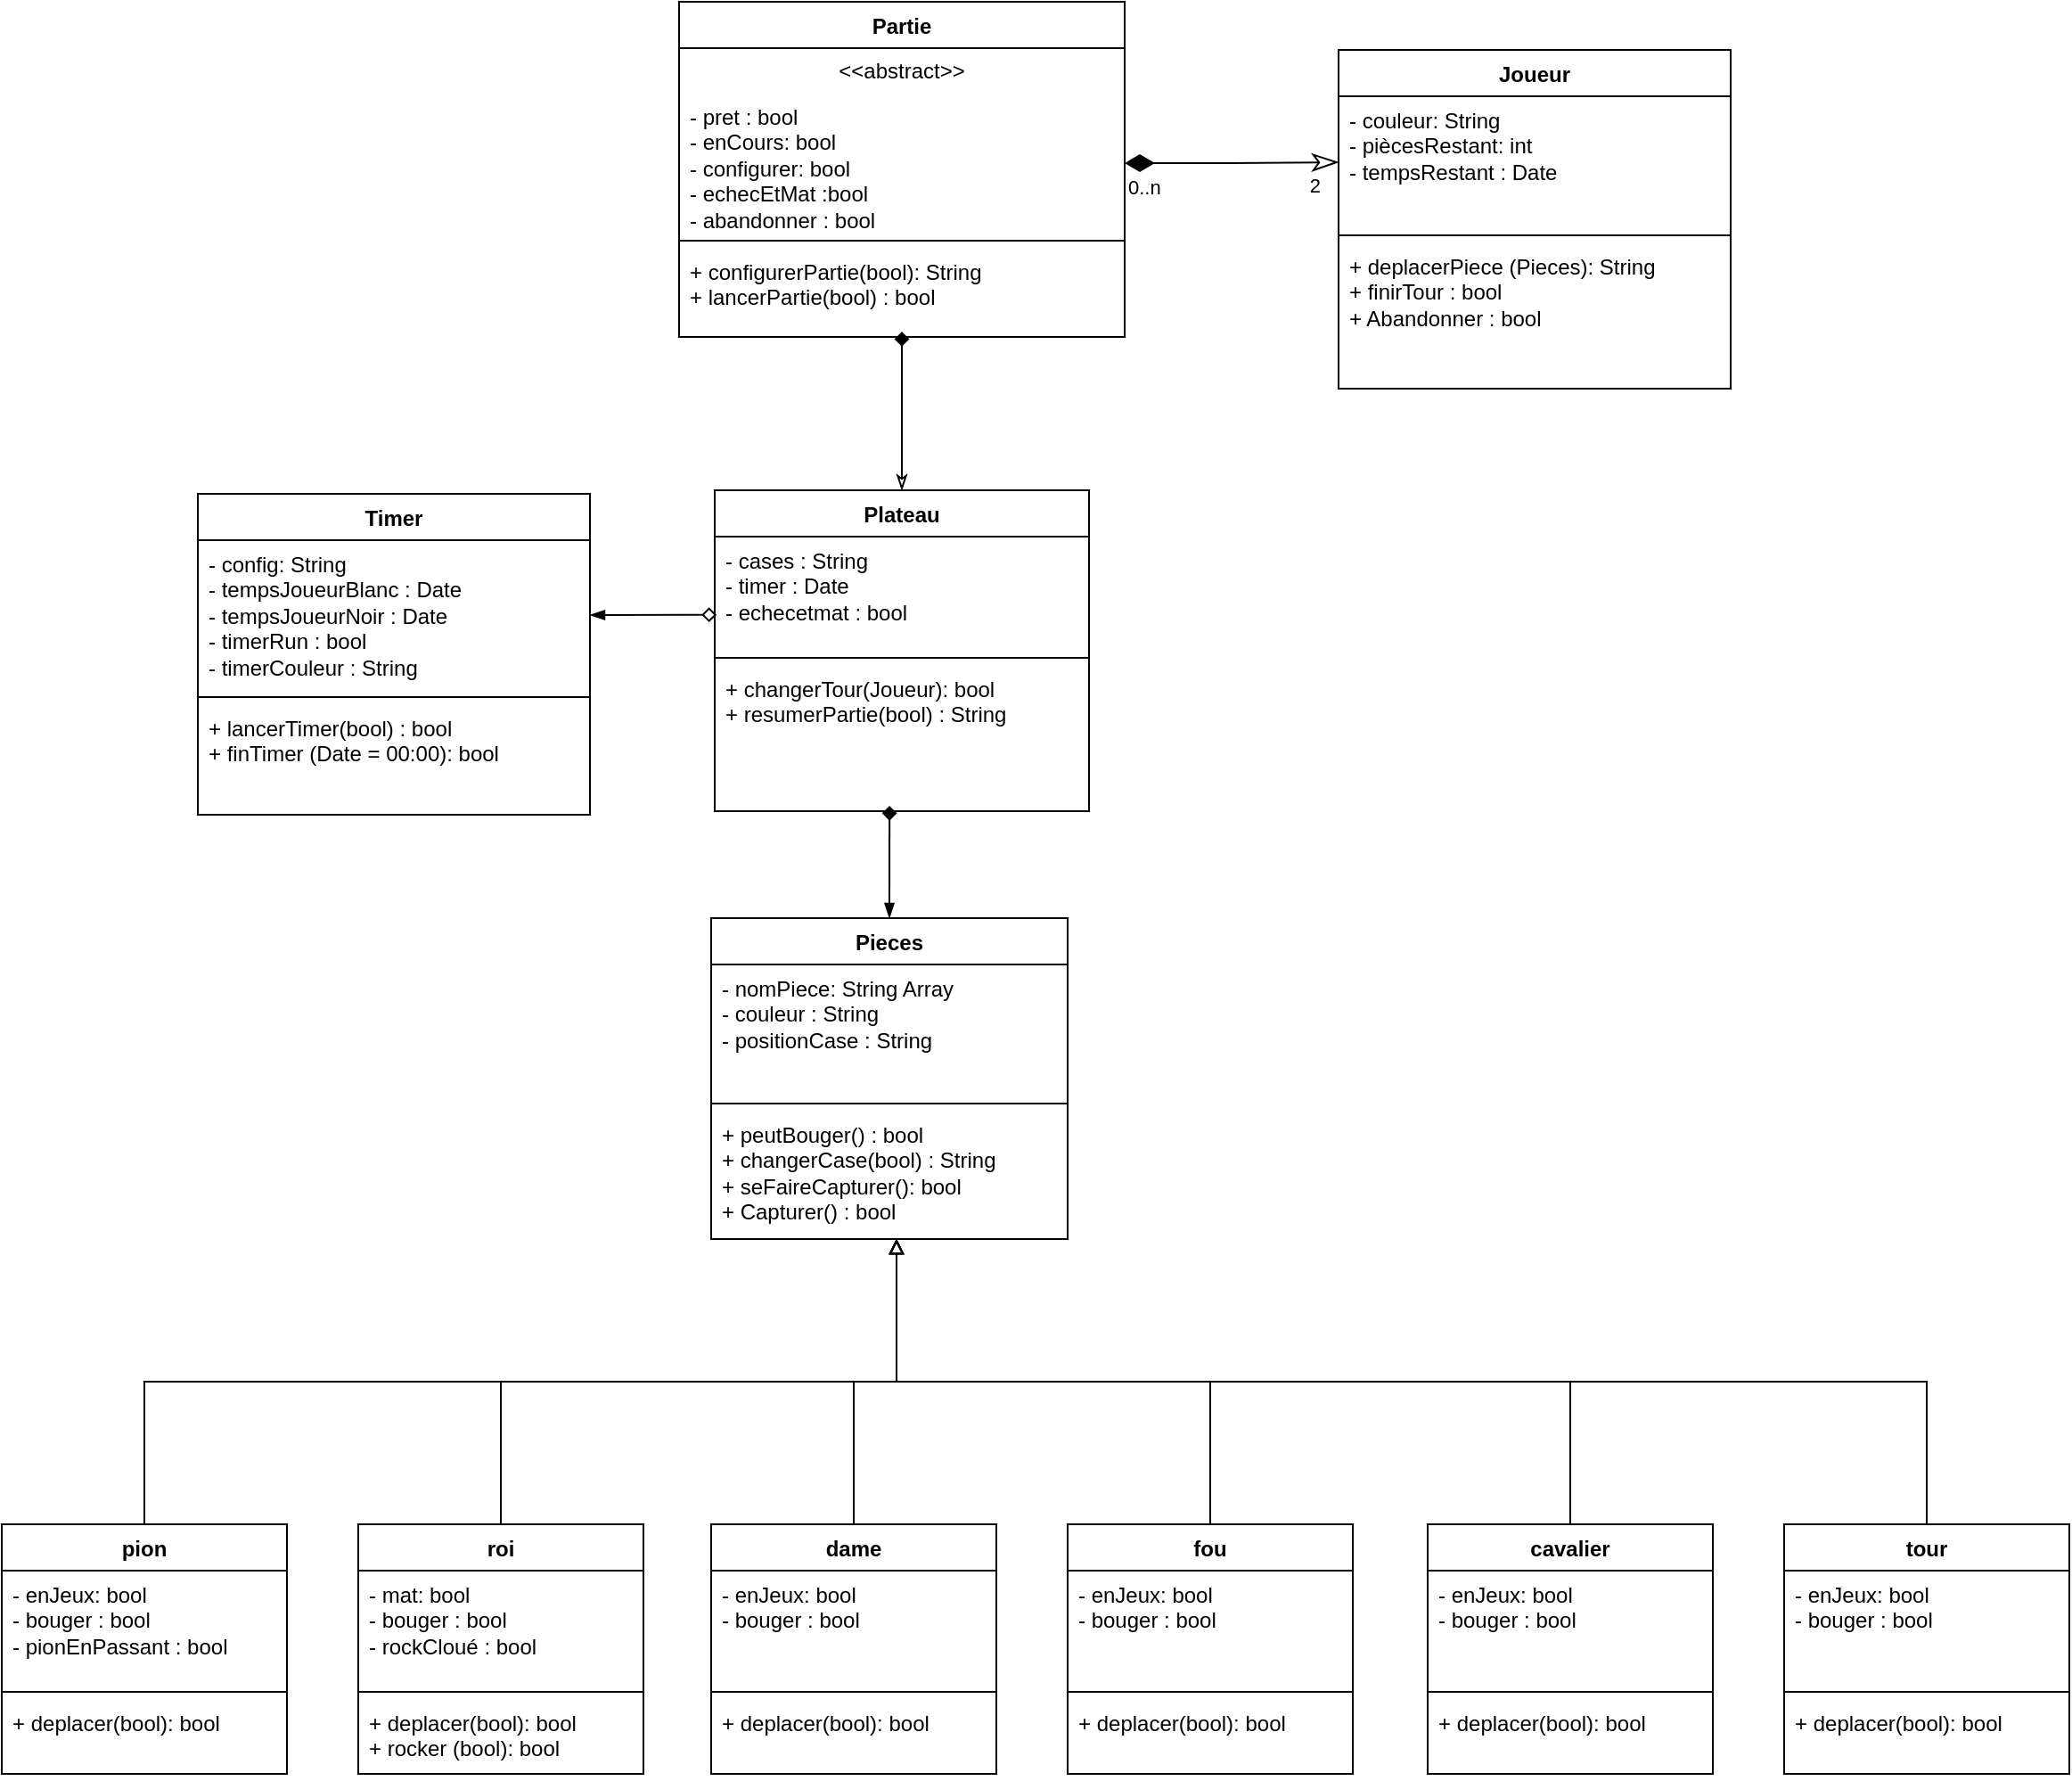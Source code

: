 <mxfile version="28.2.5">
  <diagram name="Page-1" id="xHt7pH_DVefM6_csHyh1">
    <mxGraphModel dx="3204" dy="1195" grid="1" gridSize="10" guides="1" tooltips="1" connect="1" arrows="1" fold="1" page="1" pageScale="1" pageWidth="827" pageHeight="1169" math="0" shadow="0">
      <root>
        <mxCell id="0" />
        <mxCell id="1" parent="0" />
        <mxCell id="v51oAMqETDp_tBKPPFhj-1" value="Plateau" style="swimlane;fontStyle=1;align=center;verticalAlign=top;childLayout=stackLayout;horizontal=1;startSize=26;horizontalStack=0;resizeParent=1;resizeParentMax=0;resizeLast=0;collapsible=1;marginBottom=0;whiteSpace=wrap;html=1;" parent="1" vertex="1">
          <mxGeometry x="-140" y="354" width="210" height="180" as="geometry">
            <mxRectangle x="130" y="330" width="80" height="30" as="alternateBounds" />
          </mxGeometry>
        </mxCell>
        <mxCell id="v51oAMqETDp_tBKPPFhj-2" value="- cases : String&lt;div&gt;- timer : Date&lt;/div&gt;&lt;div&gt;- echecetmat : bool&lt;/div&gt;" style="text;strokeColor=none;fillColor=none;align=left;verticalAlign=top;spacingLeft=4;spacingRight=4;overflow=hidden;rotatable=0;points=[[0,0.5],[1,0.5]];portConstraint=eastwest;whiteSpace=wrap;html=1;" parent="v51oAMqETDp_tBKPPFhj-1" vertex="1">
          <mxGeometry y="26" width="210" height="64" as="geometry" />
        </mxCell>
        <mxCell id="v51oAMqETDp_tBKPPFhj-3" value="" style="line;strokeWidth=1;fillColor=none;align=left;verticalAlign=middle;spacingTop=-1;spacingLeft=3;spacingRight=3;rotatable=0;labelPosition=right;points=[];portConstraint=eastwest;strokeColor=inherit;" parent="v51oAMqETDp_tBKPPFhj-1" vertex="1">
          <mxGeometry y="90" width="210" height="8" as="geometry" />
        </mxCell>
        <mxCell id="v51oAMqETDp_tBKPPFhj-4" value="+ changerTour(Joueur): bool&lt;div&gt;+ resumerPartie(bool) : String&lt;/div&gt;" style="text;strokeColor=none;fillColor=none;align=left;verticalAlign=top;spacingLeft=4;spacingRight=4;overflow=hidden;rotatable=0;points=[[0,0.5],[1,0.5]];portConstraint=eastwest;whiteSpace=wrap;html=1;" parent="v51oAMqETDp_tBKPPFhj-1" vertex="1">
          <mxGeometry y="98" width="210" height="82" as="geometry" />
        </mxCell>
        <mxCell id="v51oAMqETDp_tBKPPFhj-5" value="Joueur" style="swimlane;fontStyle=1;align=center;verticalAlign=top;childLayout=stackLayout;horizontal=1;startSize=26;horizontalStack=0;resizeParent=1;resizeParentMax=0;resizeLast=0;collapsible=1;marginBottom=0;whiteSpace=wrap;html=1;" parent="1" vertex="1">
          <mxGeometry x="210" y="107" width="220" height="190" as="geometry" />
        </mxCell>
        <mxCell id="v51oAMqETDp_tBKPPFhj-6" value="- couleur: String&lt;div&gt;- piècesRestant: int&lt;/div&gt;&lt;div&gt;- tempsRestant : Date&lt;/div&gt;" style="text;strokeColor=none;fillColor=none;align=left;verticalAlign=top;spacingLeft=4;spacingRight=4;overflow=hidden;rotatable=0;points=[[0,0.5],[1,0.5]];portConstraint=eastwest;whiteSpace=wrap;html=1;" parent="v51oAMqETDp_tBKPPFhj-5" vertex="1">
          <mxGeometry y="26" width="220" height="74" as="geometry" />
        </mxCell>
        <mxCell id="v51oAMqETDp_tBKPPFhj-7" value="" style="line;strokeWidth=1;fillColor=none;align=left;verticalAlign=middle;spacingTop=-1;spacingLeft=3;spacingRight=3;rotatable=0;labelPosition=right;points=[];portConstraint=eastwest;strokeColor=inherit;" parent="v51oAMqETDp_tBKPPFhj-5" vertex="1">
          <mxGeometry y="100" width="220" height="8" as="geometry" />
        </mxCell>
        <mxCell id="v51oAMqETDp_tBKPPFhj-8" value="+ deplacerPiece (Pieces): String&lt;div&gt;+ finirTour : bool&lt;/div&gt;&lt;div&gt;+ Abandonner : bool&lt;/div&gt;" style="text;strokeColor=none;fillColor=none;align=left;verticalAlign=top;spacingLeft=4;spacingRight=4;overflow=hidden;rotatable=0;points=[[0,0.5],[1,0.5]];portConstraint=eastwest;whiteSpace=wrap;html=1;" parent="v51oAMqETDp_tBKPPFhj-5" vertex="1">
          <mxGeometry y="108" width="220" height="82" as="geometry" />
        </mxCell>
        <mxCell id="v51oAMqETDp_tBKPPFhj-9" value="Pieces" style="swimlane;fontStyle=1;align=center;verticalAlign=top;childLayout=stackLayout;horizontal=1;startSize=26;horizontalStack=0;resizeParent=1;resizeParentMax=0;resizeLast=0;collapsible=1;marginBottom=0;whiteSpace=wrap;html=1;" parent="1" vertex="1">
          <mxGeometry x="-142" y="594" width="200" height="180" as="geometry" />
        </mxCell>
        <mxCell id="v51oAMqETDp_tBKPPFhj-10" value="- nomPiece: String Array&lt;div&gt;- couleur : String&lt;/div&gt;&lt;div&gt;- positionCase : String&lt;/div&gt;" style="text;strokeColor=none;fillColor=none;align=left;verticalAlign=top;spacingLeft=4;spacingRight=4;overflow=hidden;rotatable=0;points=[[0,0.5],[1,0.5]];portConstraint=eastwest;whiteSpace=wrap;html=1;" parent="v51oAMqETDp_tBKPPFhj-9" vertex="1">
          <mxGeometry y="26" width="200" height="74" as="geometry" />
        </mxCell>
        <mxCell id="v51oAMqETDp_tBKPPFhj-11" value="" style="line;strokeWidth=1;fillColor=none;align=left;verticalAlign=middle;spacingTop=-1;spacingLeft=3;spacingRight=3;rotatable=0;labelPosition=right;points=[];portConstraint=eastwest;strokeColor=inherit;" parent="v51oAMqETDp_tBKPPFhj-9" vertex="1">
          <mxGeometry y="100" width="200" height="8" as="geometry" />
        </mxCell>
        <mxCell id="v51oAMqETDp_tBKPPFhj-12" value="+ peutBouger() : bool&lt;div&gt;+ changerCase(bool) : String&lt;br&gt;+ seFaireCapturer(): bool&lt;div&gt;+ Capturer() : bool&lt;/div&gt;&lt;/div&gt;" style="text;strokeColor=none;fillColor=none;align=left;verticalAlign=top;spacingLeft=4;spacingRight=4;overflow=hidden;rotatable=0;points=[[0,0.5],[1,0.5]];portConstraint=eastwest;whiteSpace=wrap;html=1;" parent="v51oAMqETDp_tBKPPFhj-9" vertex="1">
          <mxGeometry y="108" width="200" height="72" as="geometry" />
        </mxCell>
        <mxCell id="v51oAMqETDp_tBKPPFhj-14" value="Timer" style="swimlane;fontStyle=1;align=center;verticalAlign=top;childLayout=stackLayout;horizontal=1;startSize=26;horizontalStack=0;resizeParent=1;resizeParentMax=0;resizeLast=0;collapsible=1;marginBottom=0;whiteSpace=wrap;html=1;" parent="1" vertex="1">
          <mxGeometry x="-430" y="356" width="220" height="180" as="geometry" />
        </mxCell>
        <mxCell id="v51oAMqETDp_tBKPPFhj-15" value="- config: String&lt;div&gt;- tempsJoueurBlanc : Date&lt;/div&gt;&lt;div&gt;- tempsJoueurNoir : Date&lt;/div&gt;&lt;div&gt;- timerRun : bool&lt;br&gt;- timerCouleur : String&lt;/div&gt;" style="text;strokeColor=none;fillColor=none;align=left;verticalAlign=top;spacingLeft=4;spacingRight=4;overflow=hidden;rotatable=0;points=[[0,0.5],[1,0.5]];portConstraint=eastwest;whiteSpace=wrap;html=1;" parent="v51oAMqETDp_tBKPPFhj-14" vertex="1">
          <mxGeometry y="26" width="220" height="84" as="geometry" />
        </mxCell>
        <mxCell id="v51oAMqETDp_tBKPPFhj-16" value="" style="line;strokeWidth=1;fillColor=none;align=left;verticalAlign=middle;spacingTop=-1;spacingLeft=3;spacingRight=3;rotatable=0;labelPosition=right;points=[];portConstraint=eastwest;strokeColor=inherit;" parent="v51oAMqETDp_tBKPPFhj-14" vertex="1">
          <mxGeometry y="110" width="220" height="8" as="geometry" />
        </mxCell>
        <mxCell id="v51oAMqETDp_tBKPPFhj-17" value="+ lancerTimer(bool) : bool&lt;br&gt;+ finTimer (Date = 00:00): bool" style="text;strokeColor=none;fillColor=none;align=left;verticalAlign=top;spacingLeft=4;spacingRight=4;overflow=hidden;rotatable=0;points=[[0,0.5],[1,0.5]];portConstraint=eastwest;whiteSpace=wrap;html=1;" parent="v51oAMqETDp_tBKPPFhj-14" vertex="1">
          <mxGeometry y="118" width="220" height="62" as="geometry" />
        </mxCell>
        <mxCell id="v51oAMqETDp_tBKPPFhj-19" value="" style="endArrow=diamond;html=1;rounded=0;exitX=1;exitY=0.5;exitDx=0;exitDy=0;entryX=0.005;entryY=0.685;entryDx=0;entryDy=0;entryPerimeter=0;startArrow=blockThin;startFill=1;endFill=0;" parent="1" source="v51oAMqETDp_tBKPPFhj-15" target="v51oAMqETDp_tBKPPFhj-2" edge="1">
          <mxGeometry width="50" height="50" relative="1" as="geometry">
            <mxPoint x="210" y="404" as="sourcePoint" />
            <mxPoint x="260" y="354" as="targetPoint" />
          </mxGeometry>
        </mxCell>
        <mxCell id="v51oAMqETDp_tBKPPFhj-20" value="" style="endArrow=blockThin;html=1;rounded=0;exitX=0.467;exitY=0.963;exitDx=0;exitDy=0;startArrow=diamond;startFill=1;endFill=1;entryX=0.5;entryY=0;entryDx=0;entryDy=0;exitPerimeter=0;" parent="1" source="v51oAMqETDp_tBKPPFhj-4" target="v51oAMqETDp_tBKPPFhj-9" edge="1">
          <mxGeometry width="50" height="50" relative="1" as="geometry">
            <mxPoint x="330" y="494" as="sourcePoint" />
            <mxPoint x="390" y="414" as="targetPoint" />
          </mxGeometry>
        </mxCell>
        <mxCell id="v51oAMqETDp_tBKPPFhj-21" value="Partie" style="swimlane;fontStyle=1;align=center;verticalAlign=top;childLayout=stackLayout;horizontal=1;startSize=26;horizontalStack=0;resizeParent=1;resizeParentMax=0;resizeLast=0;collapsible=1;marginBottom=0;whiteSpace=wrap;html=1;" parent="1" vertex="1">
          <mxGeometry x="-160" y="80" width="250" height="188" as="geometry" />
        </mxCell>
        <mxCell id="v51oAMqETDp_tBKPPFhj-28" value="&amp;lt;&amp;lt;abstract&amp;gt;&amp;gt;" style="text;html=1;strokeColor=none;fillColor=none;align=center;verticalAlign=middle;spacingLeft=4;spacingRight=4;overflow=hidden;rotatable=0;points=[[0,0.5],[1,0.5]];portConstraint=eastwest;whiteSpace=wrap;" parent="v51oAMqETDp_tBKPPFhj-21" vertex="1">
          <mxGeometry y="26" width="250" height="25" as="geometry" />
        </mxCell>
        <mxCell id="v51oAMqETDp_tBKPPFhj-22" value="- pret : bool&lt;br&gt;- enCours: bool&lt;div&gt;- configurer: bool&lt;/div&gt;&lt;div&gt;- echecEtMat :bool&lt;/div&gt;&lt;div&gt;- abandonner : bool&lt;/div&gt;" style="text;strokeColor=none;fillColor=none;align=left;verticalAlign=top;spacingLeft=4;spacingRight=4;overflow=hidden;rotatable=0;points=[[0,0.5],[1,0.5]];portConstraint=eastwest;whiteSpace=wrap;html=1;" parent="v51oAMqETDp_tBKPPFhj-21" vertex="1">
          <mxGeometry y="51" width="250" height="79" as="geometry" />
        </mxCell>
        <mxCell id="v51oAMqETDp_tBKPPFhj-23" value="" style="line;strokeWidth=1;fillColor=none;align=left;verticalAlign=middle;spacingTop=-1;spacingLeft=3;spacingRight=3;rotatable=0;labelPosition=right;points=[];portConstraint=eastwest;strokeColor=inherit;" parent="v51oAMqETDp_tBKPPFhj-21" vertex="1">
          <mxGeometry y="130" width="250" height="8" as="geometry" />
        </mxCell>
        <mxCell id="v51oAMqETDp_tBKPPFhj-24" value="+ configurerPartie(bool): String&lt;div&gt;+ lancerPartie(bool) : bool&lt;/div&gt;" style="text;strokeColor=none;fillColor=none;align=left;verticalAlign=top;spacingLeft=4;spacingRight=4;overflow=hidden;rotatable=0;points=[[0,0.5],[1,0.5]];portConstraint=eastwest;whiteSpace=wrap;html=1;" parent="v51oAMqETDp_tBKPPFhj-21" vertex="1">
          <mxGeometry y="138" width="250" height="50" as="geometry" />
        </mxCell>
        <mxCell id="v51oAMqETDp_tBKPPFhj-29" value="" style="endArrow=diamond;html=1;rounded=0;edgeStyle=orthogonalEdgeStyle;endFill=1;exitX=0.5;exitY=0;exitDx=0;exitDy=0;entryX=0.5;entryY=0.94;entryDx=0;entryDy=0;entryPerimeter=0;startArrow=classicThin;startFill=0;" parent="1" source="v51oAMqETDp_tBKPPFhj-1" target="v51oAMqETDp_tBKPPFhj-24" edge="1">
          <mxGeometry width="50" height="50" relative="1" as="geometry">
            <mxPoint x="7" y="341" as="sourcePoint" />
            <mxPoint x="-35" y="174" as="targetPoint" />
            <Array as="points">
              <mxPoint x="-35" y="294" />
              <mxPoint x="-35" y="294" />
            </Array>
          </mxGeometry>
        </mxCell>
        <mxCell id="zvDuzRiLo4HBSffwHbwH-1" value="pion" style="swimlane;fontStyle=1;align=center;verticalAlign=top;childLayout=stackLayout;horizontal=1;startSize=26;horizontalStack=0;resizeParent=1;resizeParentMax=0;resizeLast=0;collapsible=1;marginBottom=0;whiteSpace=wrap;html=1;" vertex="1" parent="1">
          <mxGeometry x="-540" y="934" width="160" height="140" as="geometry" />
        </mxCell>
        <mxCell id="zvDuzRiLo4HBSffwHbwH-2" value="- enJeux: bool&lt;br&gt;- bouger : bool&lt;div&gt;- pionEnPassant : bool&lt;br&gt;&lt;div&gt;&lt;br&gt;&lt;/div&gt;&lt;/div&gt;" style="text;strokeColor=none;fillColor=none;align=left;verticalAlign=top;spacingLeft=4;spacingRight=4;overflow=hidden;rotatable=0;points=[[0,0.5],[1,0.5]];portConstraint=eastwest;whiteSpace=wrap;html=1;" vertex="1" parent="zvDuzRiLo4HBSffwHbwH-1">
          <mxGeometry y="26" width="160" height="64" as="geometry" />
        </mxCell>
        <mxCell id="zvDuzRiLo4HBSffwHbwH-3" value="" style="line;strokeWidth=1;fillColor=none;align=left;verticalAlign=middle;spacingTop=-1;spacingLeft=3;spacingRight=3;rotatable=0;labelPosition=right;points=[];portConstraint=eastwest;strokeColor=inherit;" vertex="1" parent="zvDuzRiLo4HBSffwHbwH-1">
          <mxGeometry y="90" width="160" height="8" as="geometry" />
        </mxCell>
        <mxCell id="zvDuzRiLo4HBSffwHbwH-4" value="+ deplacer(bool): bool" style="text;strokeColor=none;fillColor=none;align=left;verticalAlign=top;spacingLeft=4;spacingRight=4;overflow=hidden;rotatable=0;points=[[0,0.5],[1,0.5]];portConstraint=eastwest;whiteSpace=wrap;html=1;" vertex="1" parent="zvDuzRiLo4HBSffwHbwH-1">
          <mxGeometry y="98" width="160" height="42" as="geometry" />
        </mxCell>
        <mxCell id="zvDuzRiLo4HBSffwHbwH-6" value="roi" style="swimlane;fontStyle=1;align=center;verticalAlign=top;childLayout=stackLayout;horizontal=1;startSize=26;horizontalStack=0;resizeParent=1;resizeParentMax=0;resizeLast=0;collapsible=1;marginBottom=0;whiteSpace=wrap;html=1;" vertex="1" parent="1">
          <mxGeometry x="-340" y="934" width="160" height="140" as="geometry" />
        </mxCell>
        <mxCell id="zvDuzRiLo4HBSffwHbwH-7" value="- mat: bool&lt;br&gt;- bouger : bool&lt;br&gt;- rockCloué : bool" style="text;strokeColor=none;fillColor=none;align=left;verticalAlign=top;spacingLeft=4;spacingRight=4;overflow=hidden;rotatable=0;points=[[0,0.5],[1,0.5]];portConstraint=eastwest;whiteSpace=wrap;html=1;" vertex="1" parent="zvDuzRiLo4HBSffwHbwH-6">
          <mxGeometry y="26" width="160" height="64" as="geometry" />
        </mxCell>
        <mxCell id="zvDuzRiLo4HBSffwHbwH-8" value="" style="line;strokeWidth=1;fillColor=none;align=left;verticalAlign=middle;spacingTop=-1;spacingLeft=3;spacingRight=3;rotatable=0;labelPosition=right;points=[];portConstraint=eastwest;strokeColor=inherit;" vertex="1" parent="zvDuzRiLo4HBSffwHbwH-6">
          <mxGeometry y="90" width="160" height="8" as="geometry" />
        </mxCell>
        <mxCell id="zvDuzRiLo4HBSffwHbwH-9" value="+ deplacer(bool): bool&lt;br&gt;+ rocker (bool): bool&lt;span style=&quot;background-color: transparent; color: light-dark(rgb(0, 0, 0), rgb(255, 255, 255));&quot;&gt;&amp;nbsp;&lt;/span&gt;" style="text;strokeColor=none;fillColor=none;align=left;verticalAlign=top;spacingLeft=4;spacingRight=4;overflow=hidden;rotatable=0;points=[[0,0.5],[1,0.5]];portConstraint=eastwest;whiteSpace=wrap;html=1;" vertex="1" parent="zvDuzRiLo4HBSffwHbwH-6">
          <mxGeometry y="98" width="160" height="42" as="geometry" />
        </mxCell>
        <mxCell id="zvDuzRiLo4HBSffwHbwH-10" value="dame" style="swimlane;fontStyle=1;align=center;verticalAlign=top;childLayout=stackLayout;horizontal=1;startSize=26;horizontalStack=0;resizeParent=1;resizeParentMax=0;resizeLast=0;collapsible=1;marginBottom=0;whiteSpace=wrap;html=1;" vertex="1" parent="1">
          <mxGeometry x="-142" y="934" width="160" height="140" as="geometry" />
        </mxCell>
        <mxCell id="zvDuzRiLo4HBSffwHbwH-11" value="- enJeux: bool&lt;br&gt;- bouger : bool" style="text;strokeColor=none;fillColor=none;align=left;verticalAlign=top;spacingLeft=4;spacingRight=4;overflow=hidden;rotatable=0;points=[[0,0.5],[1,0.5]];portConstraint=eastwest;whiteSpace=wrap;html=1;" vertex="1" parent="zvDuzRiLo4HBSffwHbwH-10">
          <mxGeometry y="26" width="160" height="64" as="geometry" />
        </mxCell>
        <mxCell id="zvDuzRiLo4HBSffwHbwH-12" value="" style="line;strokeWidth=1;fillColor=none;align=left;verticalAlign=middle;spacingTop=-1;spacingLeft=3;spacingRight=3;rotatable=0;labelPosition=right;points=[];portConstraint=eastwest;strokeColor=inherit;" vertex="1" parent="zvDuzRiLo4HBSffwHbwH-10">
          <mxGeometry y="90" width="160" height="8" as="geometry" />
        </mxCell>
        <mxCell id="zvDuzRiLo4HBSffwHbwH-13" value="+ deplacer(bool): bool" style="text;strokeColor=none;fillColor=none;align=left;verticalAlign=top;spacingLeft=4;spacingRight=4;overflow=hidden;rotatable=0;points=[[0,0.5],[1,0.5]];portConstraint=eastwest;whiteSpace=wrap;html=1;" vertex="1" parent="zvDuzRiLo4HBSffwHbwH-10">
          <mxGeometry y="98" width="160" height="42" as="geometry" />
        </mxCell>
        <mxCell id="zvDuzRiLo4HBSffwHbwH-14" value="fou" style="swimlane;fontStyle=1;align=center;verticalAlign=top;childLayout=stackLayout;horizontal=1;startSize=26;horizontalStack=0;resizeParent=1;resizeParentMax=0;resizeLast=0;collapsible=1;marginBottom=0;whiteSpace=wrap;html=1;" vertex="1" parent="1">
          <mxGeometry x="58" y="934" width="160" height="140" as="geometry" />
        </mxCell>
        <mxCell id="zvDuzRiLo4HBSffwHbwH-15" value="- enJeux: bool&lt;br&gt;- bouger : bool" style="text;strokeColor=none;fillColor=none;align=left;verticalAlign=top;spacingLeft=4;spacingRight=4;overflow=hidden;rotatable=0;points=[[0,0.5],[1,0.5]];portConstraint=eastwest;whiteSpace=wrap;html=1;" vertex="1" parent="zvDuzRiLo4HBSffwHbwH-14">
          <mxGeometry y="26" width="160" height="64" as="geometry" />
        </mxCell>
        <mxCell id="zvDuzRiLo4HBSffwHbwH-16" value="" style="line;strokeWidth=1;fillColor=none;align=left;verticalAlign=middle;spacingTop=-1;spacingLeft=3;spacingRight=3;rotatable=0;labelPosition=right;points=[];portConstraint=eastwest;strokeColor=inherit;" vertex="1" parent="zvDuzRiLo4HBSffwHbwH-14">
          <mxGeometry y="90" width="160" height="8" as="geometry" />
        </mxCell>
        <mxCell id="zvDuzRiLo4HBSffwHbwH-17" value="+ deplacer(bool): bool" style="text;strokeColor=none;fillColor=none;align=left;verticalAlign=top;spacingLeft=4;spacingRight=4;overflow=hidden;rotatable=0;points=[[0,0.5],[1,0.5]];portConstraint=eastwest;whiteSpace=wrap;html=1;" vertex="1" parent="zvDuzRiLo4HBSffwHbwH-14">
          <mxGeometry y="98" width="160" height="42" as="geometry" />
        </mxCell>
        <mxCell id="zvDuzRiLo4HBSffwHbwH-18" value="cavalier" style="swimlane;fontStyle=1;align=center;verticalAlign=top;childLayout=stackLayout;horizontal=1;startSize=26;horizontalStack=0;resizeParent=1;resizeParentMax=0;resizeLast=0;collapsible=1;marginBottom=0;whiteSpace=wrap;html=1;" vertex="1" parent="1">
          <mxGeometry x="260" y="934" width="160" height="140" as="geometry" />
        </mxCell>
        <mxCell id="zvDuzRiLo4HBSffwHbwH-19" value="- enJeux: bool&lt;br&gt;- bouger : bool" style="text;strokeColor=none;fillColor=none;align=left;verticalAlign=top;spacingLeft=4;spacingRight=4;overflow=hidden;rotatable=0;points=[[0,0.5],[1,0.5]];portConstraint=eastwest;whiteSpace=wrap;html=1;" vertex="1" parent="zvDuzRiLo4HBSffwHbwH-18">
          <mxGeometry y="26" width="160" height="64" as="geometry" />
        </mxCell>
        <mxCell id="zvDuzRiLo4HBSffwHbwH-20" value="" style="line;strokeWidth=1;fillColor=none;align=left;verticalAlign=middle;spacingTop=-1;spacingLeft=3;spacingRight=3;rotatable=0;labelPosition=right;points=[];portConstraint=eastwest;strokeColor=inherit;" vertex="1" parent="zvDuzRiLo4HBSffwHbwH-18">
          <mxGeometry y="90" width="160" height="8" as="geometry" />
        </mxCell>
        <mxCell id="zvDuzRiLo4HBSffwHbwH-21" value="+ deplacer(bool): bool" style="text;strokeColor=none;fillColor=none;align=left;verticalAlign=top;spacingLeft=4;spacingRight=4;overflow=hidden;rotatable=0;points=[[0,0.5],[1,0.5]];portConstraint=eastwest;whiteSpace=wrap;html=1;" vertex="1" parent="zvDuzRiLo4HBSffwHbwH-18">
          <mxGeometry y="98" width="160" height="42" as="geometry" />
        </mxCell>
        <mxCell id="zvDuzRiLo4HBSffwHbwH-22" value="tour" style="swimlane;fontStyle=1;align=center;verticalAlign=top;childLayout=stackLayout;horizontal=1;startSize=26;horizontalStack=0;resizeParent=1;resizeParentMax=0;resizeLast=0;collapsible=1;marginBottom=0;whiteSpace=wrap;html=1;" vertex="1" parent="1">
          <mxGeometry x="460" y="934" width="160" height="140" as="geometry" />
        </mxCell>
        <mxCell id="zvDuzRiLo4HBSffwHbwH-23" value="- enJeux: bool&lt;br&gt;- bouger : bool" style="text;strokeColor=none;fillColor=none;align=left;verticalAlign=top;spacingLeft=4;spacingRight=4;overflow=hidden;rotatable=0;points=[[0,0.5],[1,0.5]];portConstraint=eastwest;whiteSpace=wrap;html=1;" vertex="1" parent="zvDuzRiLo4HBSffwHbwH-22">
          <mxGeometry y="26" width="160" height="64" as="geometry" />
        </mxCell>
        <mxCell id="zvDuzRiLo4HBSffwHbwH-24" value="" style="line;strokeWidth=1;fillColor=none;align=left;verticalAlign=middle;spacingTop=-1;spacingLeft=3;spacingRight=3;rotatable=0;labelPosition=right;points=[];portConstraint=eastwest;strokeColor=inherit;" vertex="1" parent="zvDuzRiLo4HBSffwHbwH-22">
          <mxGeometry y="90" width="160" height="8" as="geometry" />
        </mxCell>
        <mxCell id="zvDuzRiLo4HBSffwHbwH-25" value="+ deplacer(bool): bool" style="text;strokeColor=none;fillColor=none;align=left;verticalAlign=top;spacingLeft=4;spacingRight=4;overflow=hidden;rotatable=0;points=[[0,0.5],[1,0.5]];portConstraint=eastwest;whiteSpace=wrap;html=1;" vertex="1" parent="zvDuzRiLo4HBSffwHbwH-22">
          <mxGeometry y="98" width="160" height="42" as="geometry" />
        </mxCell>
        <mxCell id="zvDuzRiLo4HBSffwHbwH-26" value="" style="endArrow=block;html=1;rounded=0;exitX=0.5;exitY=0;exitDx=0;exitDy=0;entryX=0.52;entryY=1;entryDx=0;entryDy=0;entryPerimeter=0;edgeStyle=orthogonalEdgeStyle;endFill=0;" edge="1" parent="1" source="zvDuzRiLo4HBSffwHbwH-1" target="v51oAMqETDp_tBKPPFhj-12">
          <mxGeometry width="50" height="50" relative="1" as="geometry">
            <mxPoint x="-460" y="914" as="sourcePoint" />
            <mxPoint x="110" y="804" as="targetPoint" />
          </mxGeometry>
        </mxCell>
        <mxCell id="zvDuzRiLo4HBSffwHbwH-28" value="" style="endArrow=block;html=1;rounded=0;exitX=0.5;exitY=0;exitDx=0;exitDy=0;entryX=0.52;entryY=1;entryDx=0;entryDy=0;entryPerimeter=0;edgeStyle=orthogonalEdgeStyle;endFill=0;" edge="1" parent="1" source="zvDuzRiLo4HBSffwHbwH-6" target="v51oAMqETDp_tBKPPFhj-12">
          <mxGeometry width="50" height="50" relative="1" as="geometry">
            <mxPoint x="-460" y="914" as="sourcePoint" />
            <mxPoint x="110" y="804" as="targetPoint" />
          </mxGeometry>
        </mxCell>
        <mxCell id="zvDuzRiLo4HBSffwHbwH-29" value="" style="endArrow=block;html=1;rounded=0;exitX=0.5;exitY=0;exitDx=0;exitDy=0;entryX=0.52;entryY=1;entryDx=0;entryDy=0;entryPerimeter=0;edgeStyle=orthogonalEdgeStyle;endFill=0;" edge="1" parent="1" source="zvDuzRiLo4HBSffwHbwH-10" target="v51oAMqETDp_tBKPPFhj-12">
          <mxGeometry width="50" height="50" relative="1" as="geometry">
            <mxPoint x="-460" y="914" as="sourcePoint" />
            <mxPoint x="110" y="804" as="targetPoint" />
          </mxGeometry>
        </mxCell>
        <mxCell id="zvDuzRiLo4HBSffwHbwH-30" value="" style="endArrow=block;html=1;rounded=0;exitX=0.5;exitY=0;exitDx=0;exitDy=0;entryX=0.52;entryY=1;entryDx=0;entryDy=0;entryPerimeter=0;edgeStyle=orthogonalEdgeStyle;endFill=0;" edge="1" parent="1" source="zvDuzRiLo4HBSffwHbwH-14" target="v51oAMqETDp_tBKPPFhj-12">
          <mxGeometry width="50" height="50" relative="1" as="geometry">
            <mxPoint x="-460" y="914" as="sourcePoint" />
            <mxPoint x="110" y="804" as="targetPoint" />
          </mxGeometry>
        </mxCell>
        <mxCell id="zvDuzRiLo4HBSffwHbwH-31" value="" style="endArrow=block;html=1;rounded=0;exitX=0.5;exitY=0;exitDx=0;exitDy=0;entryX=0.52;entryY=1;entryDx=0;entryDy=0;entryPerimeter=0;edgeStyle=orthogonalEdgeStyle;endFill=0;" edge="1" parent="1" source="zvDuzRiLo4HBSffwHbwH-18" target="v51oAMqETDp_tBKPPFhj-12">
          <mxGeometry width="50" height="50" relative="1" as="geometry">
            <mxPoint x="-460" y="914" as="sourcePoint" />
            <mxPoint x="110" y="804" as="targetPoint" />
          </mxGeometry>
        </mxCell>
        <mxCell id="zvDuzRiLo4HBSffwHbwH-32" value="" style="endArrow=block;html=1;rounded=0;exitX=0.5;exitY=0;exitDx=0;exitDy=0;entryX=0.52;entryY=1;entryDx=0;entryDy=0;entryPerimeter=0;edgeStyle=orthogonalEdgeStyle;endFill=0;" edge="1" parent="1" source="zvDuzRiLo4HBSffwHbwH-22" target="v51oAMqETDp_tBKPPFhj-12">
          <mxGeometry width="50" height="50" relative="1" as="geometry">
            <mxPoint x="-460" y="914" as="sourcePoint" />
            <mxPoint x="110" y="804" as="targetPoint" />
          </mxGeometry>
        </mxCell>
        <mxCell id="zvDuzRiLo4HBSffwHbwH-33" value="&lt;div&gt;&lt;br&gt;&lt;/div&gt;" style="endArrow=classicThin;html=1;endSize=12;startArrow=diamondThin;startSize=14;startFill=1;edgeStyle=orthogonalEdgeStyle;rounded=0;exitX=1;exitY=0.5;exitDx=0;exitDy=0;entryX=0;entryY=0.5;entryDx=0;entryDy=0;endFill=0;" edge="1" parent="1" source="v51oAMqETDp_tBKPPFhj-22" target="v51oAMqETDp_tBKPPFhj-6">
          <mxGeometry relative="1" as="geometry">
            <mxPoint x="30" y="384" as="sourcePoint" />
            <mxPoint x="190" y="384" as="targetPoint" />
          </mxGeometry>
        </mxCell>
        <mxCell id="zvDuzRiLo4HBSffwHbwH-34" value="0..n" style="edgeLabel;resizable=0;html=1;align=left;verticalAlign=top;" connectable="0" vertex="1" parent="zvDuzRiLo4HBSffwHbwH-33">
          <mxGeometry x="-1" relative="1" as="geometry" />
        </mxCell>
        <mxCell id="zvDuzRiLo4HBSffwHbwH-35" value="2" style="edgeLabel;resizable=0;html=1;align=right;verticalAlign=top;" connectable="0" vertex="1" parent="zvDuzRiLo4HBSffwHbwH-33">
          <mxGeometry x="1" relative="1" as="geometry">
            <mxPoint x="-10" as="offset" />
          </mxGeometry>
        </mxCell>
      </root>
    </mxGraphModel>
  </diagram>
</mxfile>
